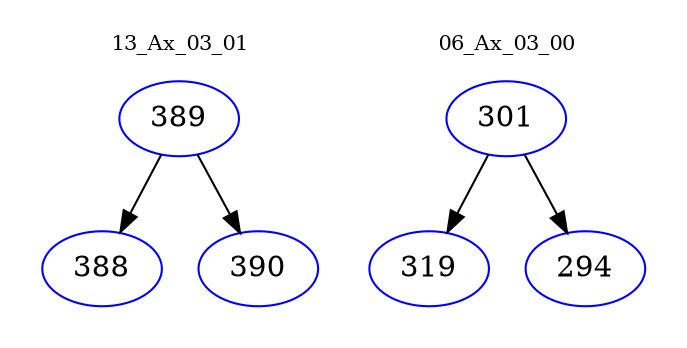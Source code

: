 digraph{
subgraph cluster_0 {
color = white
label = "13_Ax_03_01";
fontsize=10;
T0_389 [label="389", color="blue"]
T0_389 -> T0_388 [color="black"]
T0_388 [label="388", color="blue"]
T0_389 -> T0_390 [color="black"]
T0_390 [label="390", color="blue"]
}
subgraph cluster_1 {
color = white
label = "06_Ax_03_00";
fontsize=10;
T1_301 [label="301", color="blue"]
T1_301 -> T1_319 [color="black"]
T1_319 [label="319", color="blue"]
T1_301 -> T1_294 [color="black"]
T1_294 [label="294", color="blue"]
}
}
